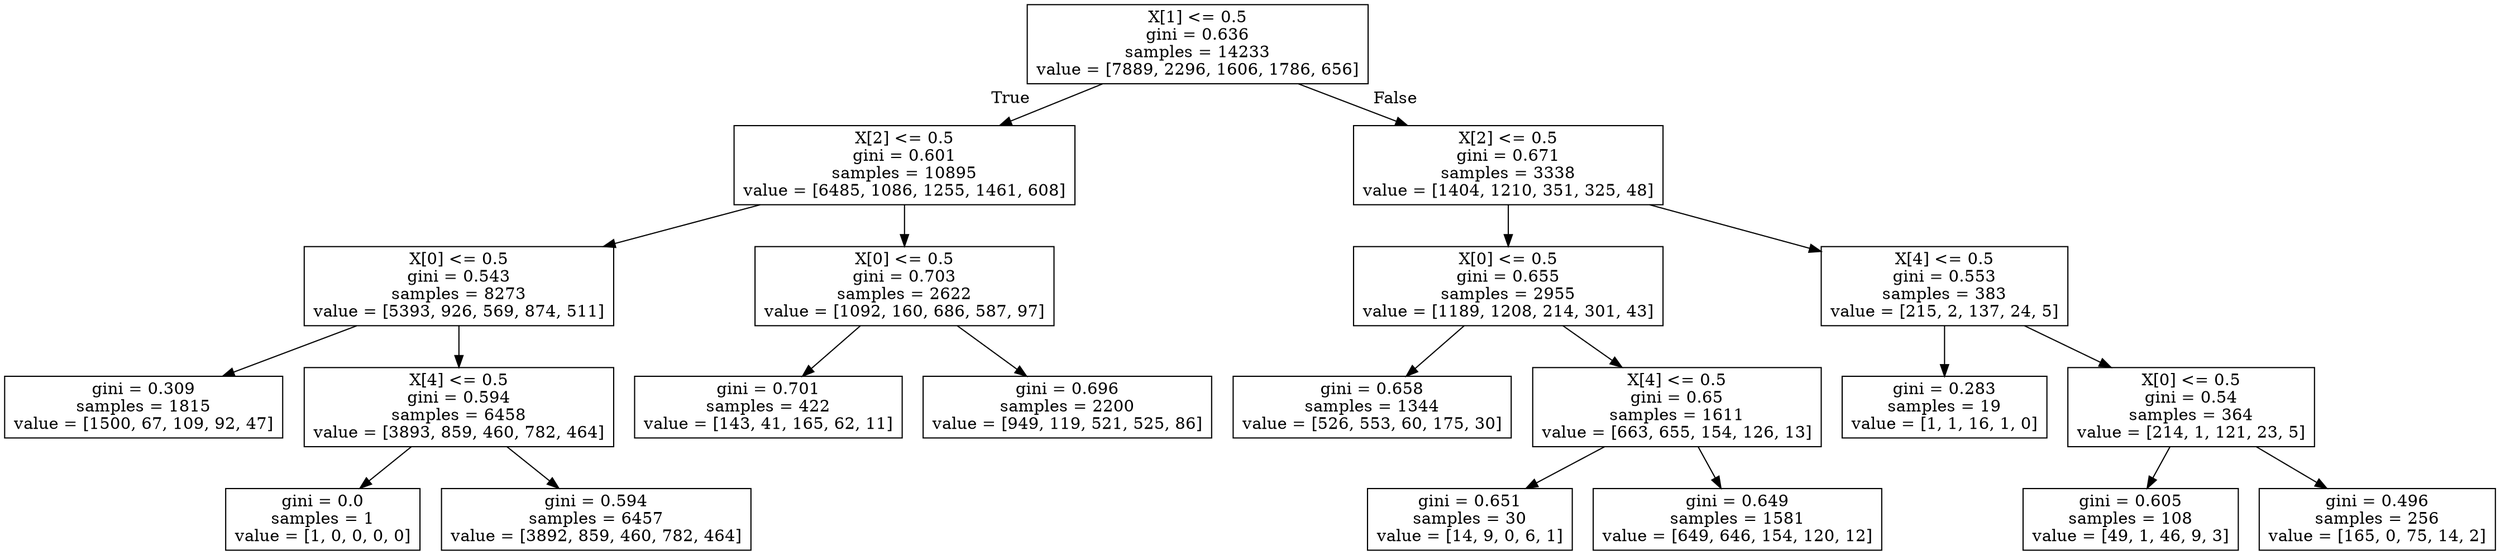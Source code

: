 digraph Tree {
node [shape=box] ;
0 [label="X[1] <= 0.5\ngini = 0.636\nsamples = 14233\nvalue = [7889, 2296, 1606, 1786, 656]"] ;
1 [label="X[2] <= 0.5\ngini = 0.601\nsamples = 10895\nvalue = [6485, 1086, 1255, 1461, 608]"] ;
0 -> 1 [labeldistance=2.5, labelangle=45, headlabel="True"] ;
2 [label="X[0] <= 0.5\ngini = 0.543\nsamples = 8273\nvalue = [5393, 926, 569, 874, 511]"] ;
1 -> 2 ;
3 [label="gini = 0.309\nsamples = 1815\nvalue = [1500, 67, 109, 92, 47]"] ;
2 -> 3 ;
4 [label="X[4] <= 0.5\ngini = 0.594\nsamples = 6458\nvalue = [3893, 859, 460, 782, 464]"] ;
2 -> 4 ;
5 [label="gini = 0.0\nsamples = 1\nvalue = [1, 0, 0, 0, 0]"] ;
4 -> 5 ;
6 [label="gini = 0.594\nsamples = 6457\nvalue = [3892, 859, 460, 782, 464]"] ;
4 -> 6 ;
7 [label="X[0] <= 0.5\ngini = 0.703\nsamples = 2622\nvalue = [1092, 160, 686, 587, 97]"] ;
1 -> 7 ;
8 [label="gini = 0.701\nsamples = 422\nvalue = [143, 41, 165, 62, 11]"] ;
7 -> 8 ;
9 [label="gini = 0.696\nsamples = 2200\nvalue = [949, 119, 521, 525, 86]"] ;
7 -> 9 ;
10 [label="X[2] <= 0.5\ngini = 0.671\nsamples = 3338\nvalue = [1404, 1210, 351, 325, 48]"] ;
0 -> 10 [labeldistance=2.5, labelangle=-45, headlabel="False"] ;
11 [label="X[0] <= 0.5\ngini = 0.655\nsamples = 2955\nvalue = [1189, 1208, 214, 301, 43]"] ;
10 -> 11 ;
12 [label="gini = 0.658\nsamples = 1344\nvalue = [526, 553, 60, 175, 30]"] ;
11 -> 12 ;
13 [label="X[4] <= 0.5\ngini = 0.65\nsamples = 1611\nvalue = [663, 655, 154, 126, 13]"] ;
11 -> 13 ;
14 [label="gini = 0.651\nsamples = 30\nvalue = [14, 9, 0, 6, 1]"] ;
13 -> 14 ;
15 [label="gini = 0.649\nsamples = 1581\nvalue = [649, 646, 154, 120, 12]"] ;
13 -> 15 ;
16 [label="X[4] <= 0.5\ngini = 0.553\nsamples = 383\nvalue = [215, 2, 137, 24, 5]"] ;
10 -> 16 ;
17 [label="gini = 0.283\nsamples = 19\nvalue = [1, 1, 16, 1, 0]"] ;
16 -> 17 ;
18 [label="X[0] <= 0.5\ngini = 0.54\nsamples = 364\nvalue = [214, 1, 121, 23, 5]"] ;
16 -> 18 ;
19 [label="gini = 0.605\nsamples = 108\nvalue = [49, 1, 46, 9, 3]"] ;
18 -> 19 ;
20 [label="gini = 0.496\nsamples = 256\nvalue = [165, 0, 75, 14, 2]"] ;
18 -> 20 ;
}